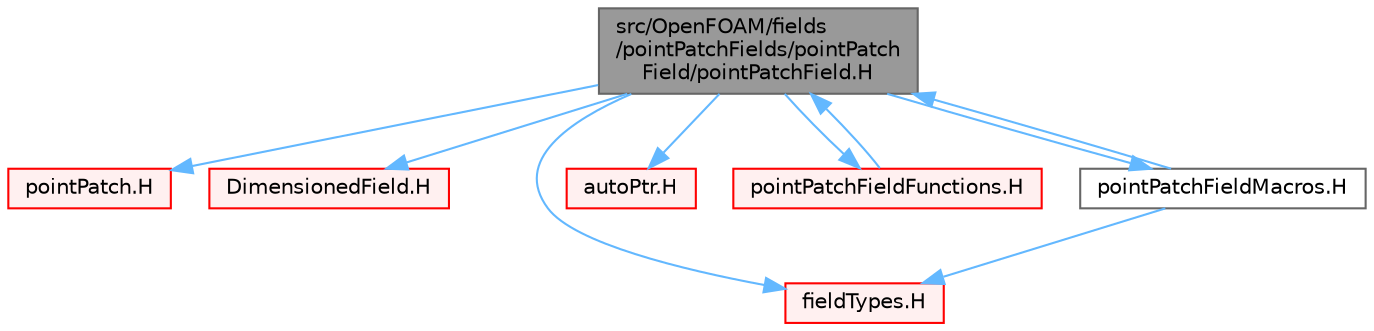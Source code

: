 digraph "src/OpenFOAM/fields/pointPatchFields/pointPatchField/pointPatchField.H"
{
 // LATEX_PDF_SIZE
  bgcolor="transparent";
  edge [fontname=Helvetica,fontsize=10,labelfontname=Helvetica,labelfontsize=10];
  node [fontname=Helvetica,fontsize=10,shape=box,height=0.2,width=0.4];
  Node1 [id="Node000001",label="src/OpenFOAM/fields\l/pointPatchFields/pointPatch\lField/pointPatchField.H",height=0.2,width=0.4,color="gray40", fillcolor="grey60", style="filled", fontcolor="black",tooltip=" "];
  Node1 -> Node2 [id="edge1_Node000001_Node000002",color="steelblue1",style="solid",tooltip=" "];
  Node2 [id="Node000002",label="pointPatch.H",height=0.2,width=0.4,color="red", fillcolor="#FFF0F0", style="filled",URL="$pointPatch_8H.html",tooltip=" "];
  Node1 -> Node203 [id="edge2_Node000001_Node000203",color="steelblue1",style="solid",tooltip=" "];
  Node203 [id="Node000203",label="DimensionedField.H",height=0.2,width=0.4,color="red", fillcolor="#FFF0F0", style="filled",URL="$DimensionedField_8H.html",tooltip=" "];
  Node1 -> Node190 [id="edge3_Node000001_Node000190",color="steelblue1",style="solid",tooltip=" "];
  Node190 [id="Node000190",label="fieldTypes.H",height=0.2,width=0.4,color="red", fillcolor="#FFF0F0", style="filled",URL="$fieldTypes_8H.html",tooltip=" "];
  Node1 -> Node28 [id="edge4_Node000001_Node000028",color="steelblue1",style="solid",tooltip=" "];
  Node28 [id="Node000028",label="autoPtr.H",height=0.2,width=0.4,color="red", fillcolor="#FFF0F0", style="filled",URL="$autoPtr_8H.html",tooltip=" "];
  Node1 -> Node234 [id="edge5_Node000001_Node000234",color="steelblue1",style="solid",tooltip=" "];
  Node234 [id="Node000234",label="pointPatchFieldFunctions.H",height=0.2,width=0.4,color="red", fillcolor="#FFF0F0", style="filled",URL="$pointPatchFieldFunctions_8H.html",tooltip=" "];
  Node234 -> Node1 [id="edge6_Node000234_Node000001",color="steelblue1",style="solid",tooltip=" "];
  Node1 -> Node235 [id="edge7_Node000001_Node000235",color="steelblue1",style="solid",tooltip=" "];
  Node235 [id="Node000235",label="pointPatchFieldMacros.H",height=0.2,width=0.4,color="grey40", fillcolor="white", style="filled",URL="$pointPatchFieldMacros_8H.html",tooltip="Macros for creating pointPatchField types."];
  Node235 -> Node190 [id="edge8_Node000235_Node000190",color="steelblue1",style="solid",tooltip=" "];
  Node235 -> Node1 [id="edge9_Node000235_Node000001",color="steelblue1",style="solid",tooltip=" "];
}
